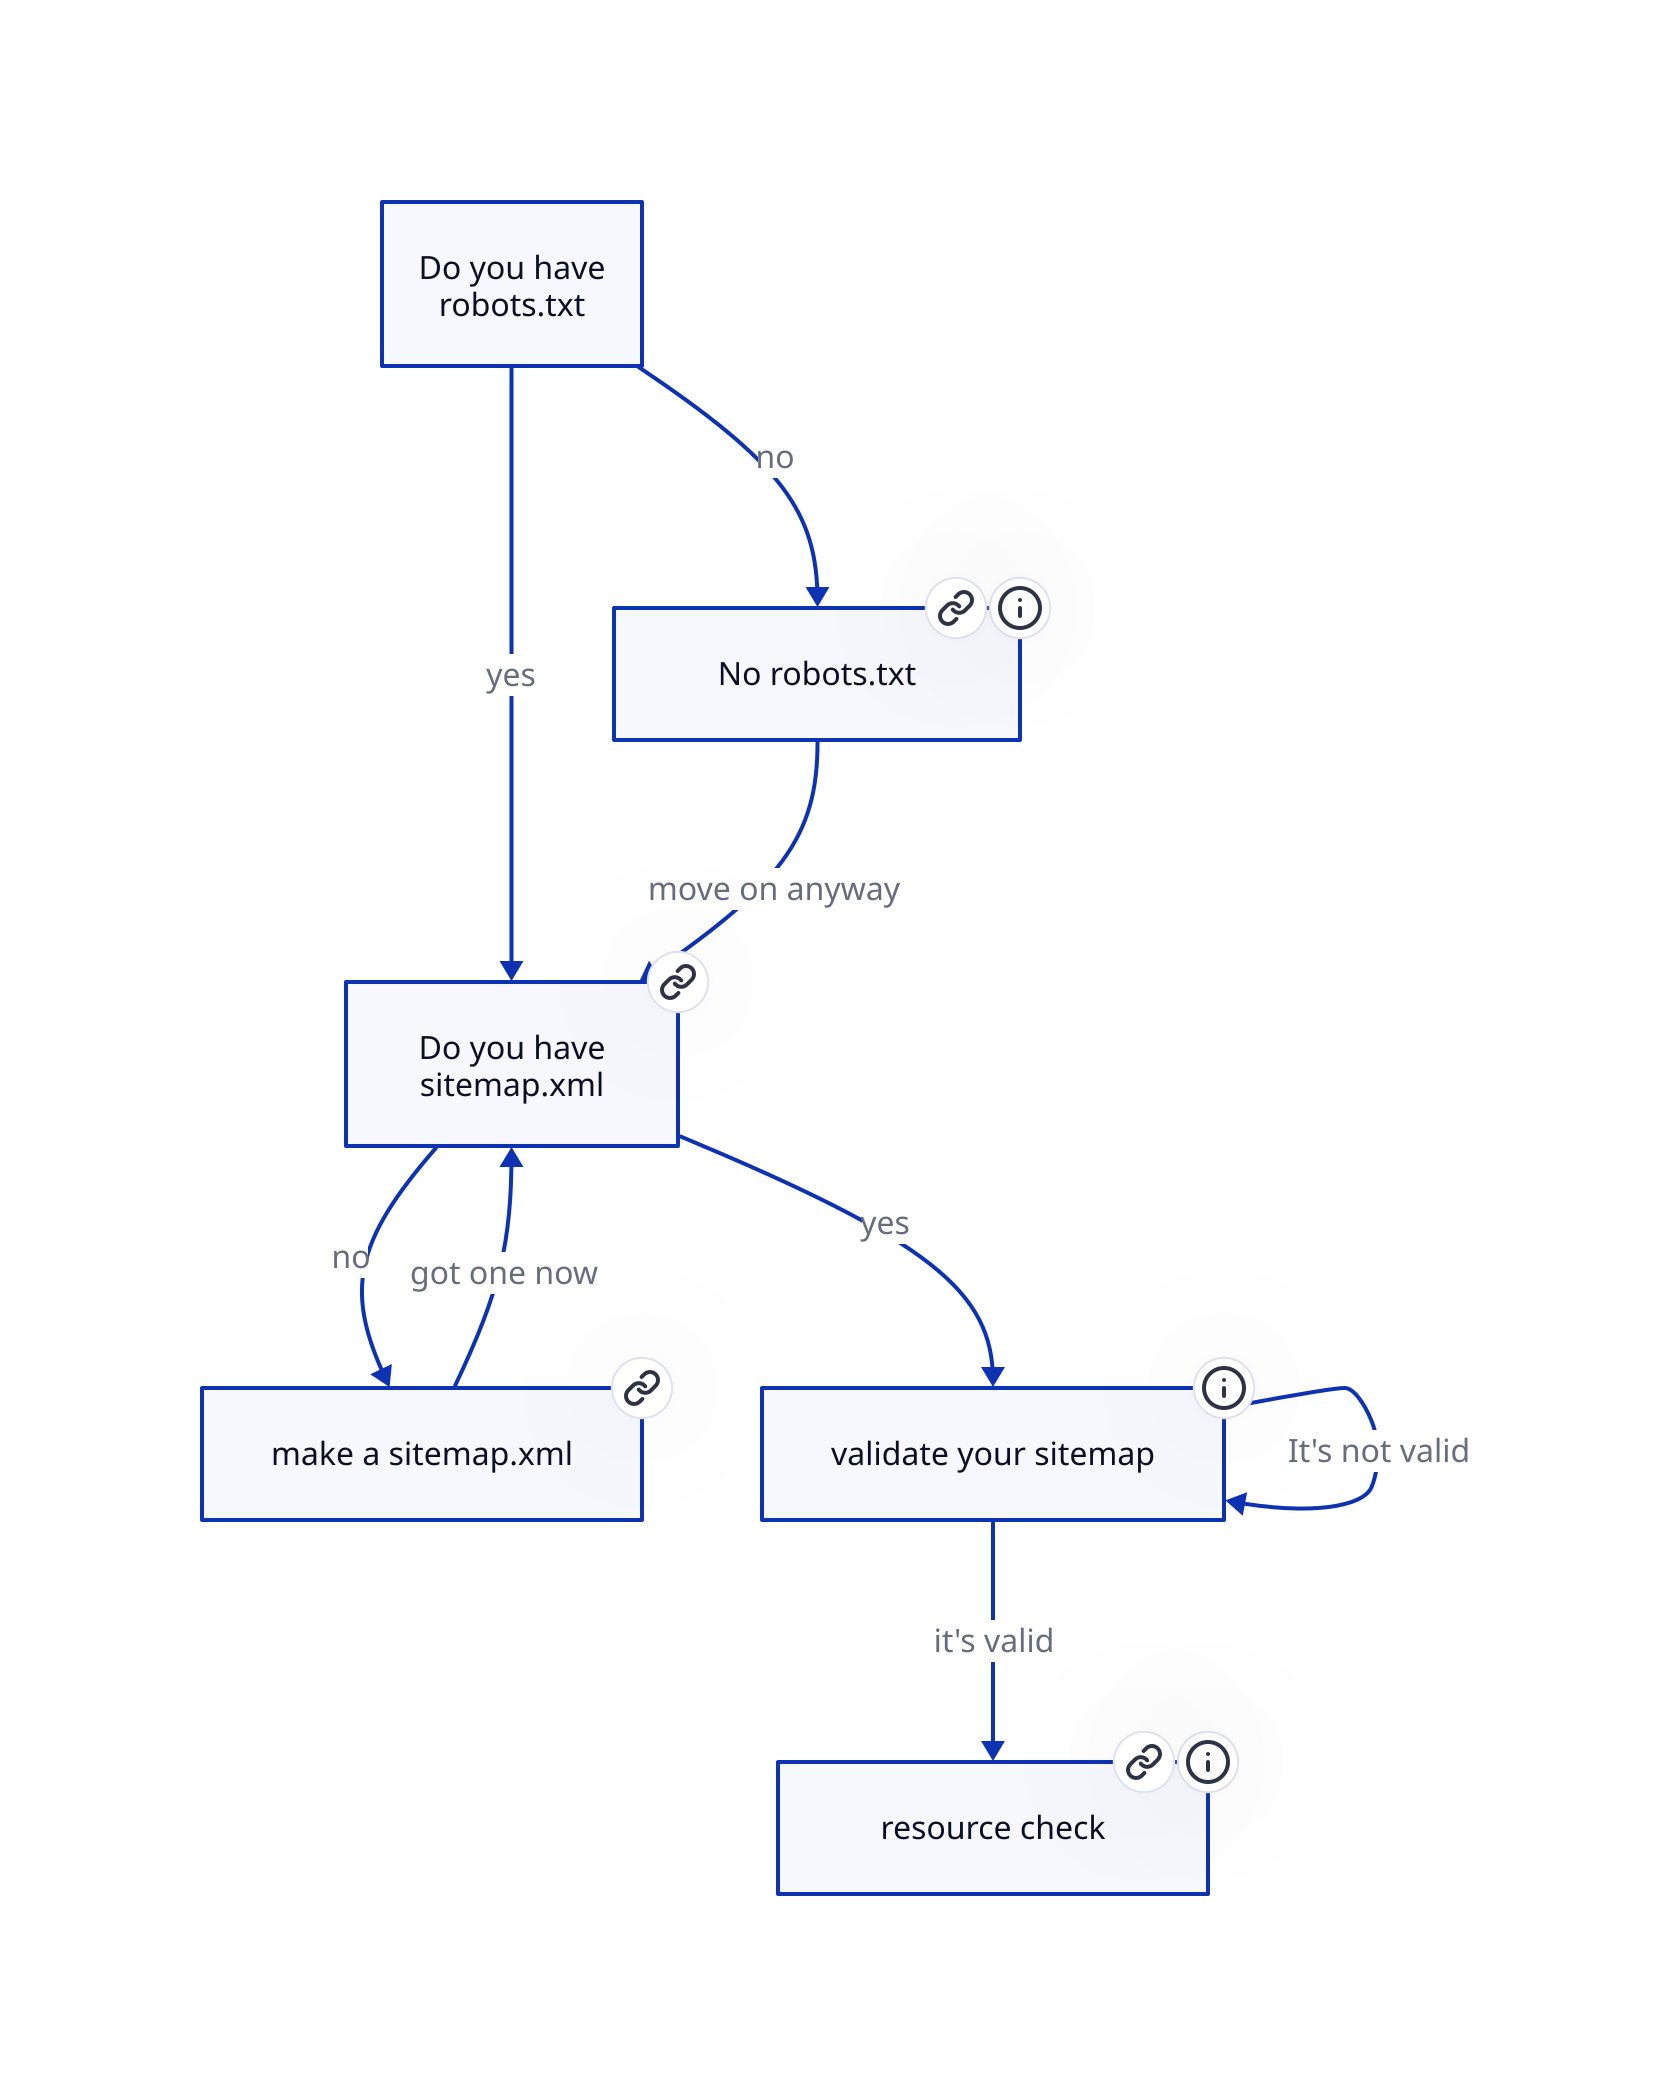 r: Do you have \nrobots.txt {
}

nr: No robots.txt {
   tooltip:  It's fine, not a big deal
link: https://book.oceaninfohub.org/publishing/publishing.html#robots-txt
}

s: Do you have \nsitemap.xml {
  link: https://book.oceaninfohub.org/publishing/publishing.html#sitemap-xml
}

ns: make a sitemap.xml {
  link: https://book.oceaninfohub.org/publishing/publishing.html#sitemap-xml
}

vs: validate your sitemap {
  tooltip: We will have a simple sitemap validation \n workflow
}

rc: resource check {
  link: https://github.com/gleanerio/archetype/blob/master/tooling/bashScrape.md
  tooltip: We will have a simple resource validation \n workflow
}


r -> s: yes
r -> nr: no
nr -> s: move on anyway

s -> ns: no
ns -> s: got one now

s -> vs: yes

vs -> vs: It's not valid
vs -> rc: it's valid

